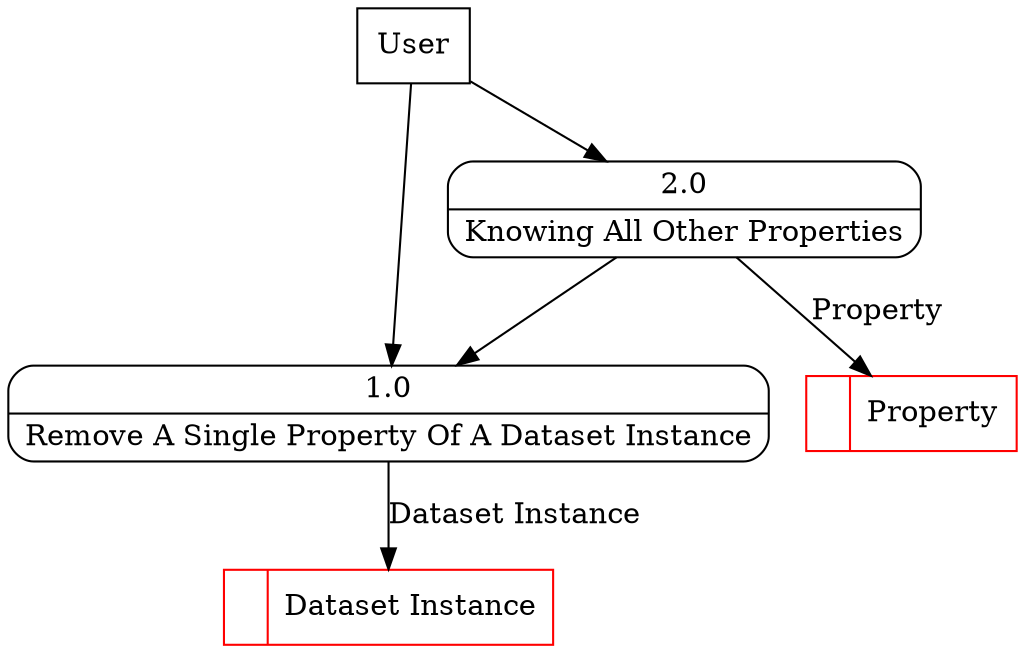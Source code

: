 digraph dfd2{ 
node[shape=record]
200 [label="<f0>  |<f1> Property " color=red];
201 [label="<f0>  |<f1> Dataset Instance " color=red];
202 [label="User" shape=box];
203 [label="{<f0> 1.0|<f1> Remove A Single Property Of A Dataset Instance }" shape=Mrecord];
204 [label="{<f0> 2.0|<f1> Knowing All Other Properties }" shape=Mrecord];
202 -> 203
202 -> 204
203 -> 201 [label="Dataset Instance"]
204 -> 203
204 -> 200 [label="Property"]
}